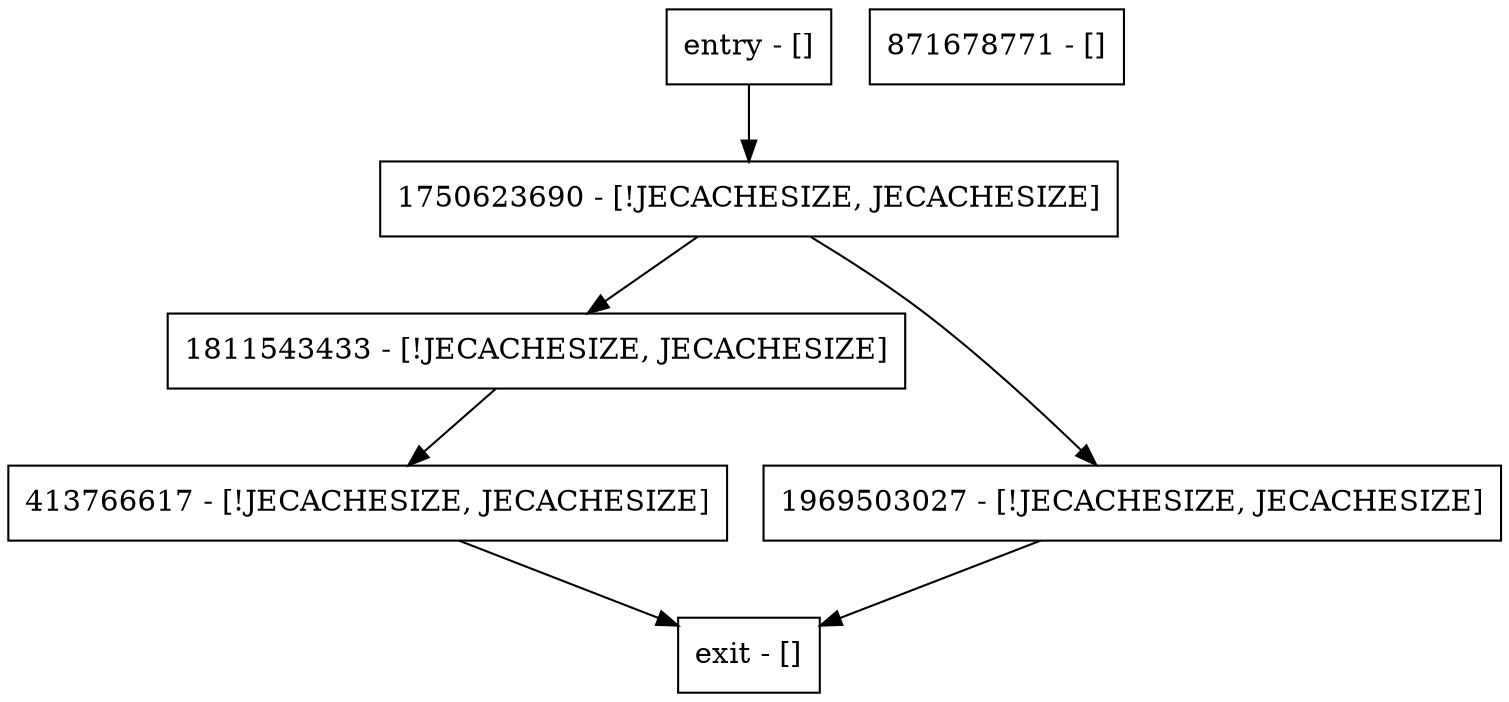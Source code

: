 digraph moveBack {
node [shape=record];
1811543433 [label="1811543433 - [!JECACHESIZE, JECACHESIZE]"];
entry [label="entry - []"];
exit [label="exit - []"];
413766617 [label="413766617 - [!JECACHESIZE, JECACHESIZE]"];
1969503027 [label="1969503027 - [!JECACHESIZE, JECACHESIZE]"];
1750623690 [label="1750623690 - [!JECACHESIZE, JECACHESIZE]"];
871678771 [label="871678771 - []"];
entry;
exit;
1811543433 -> 413766617;
entry -> 1750623690;
413766617 -> exit;
1969503027 -> exit;
1750623690 -> 1811543433;
1750623690 -> 1969503027;
}
